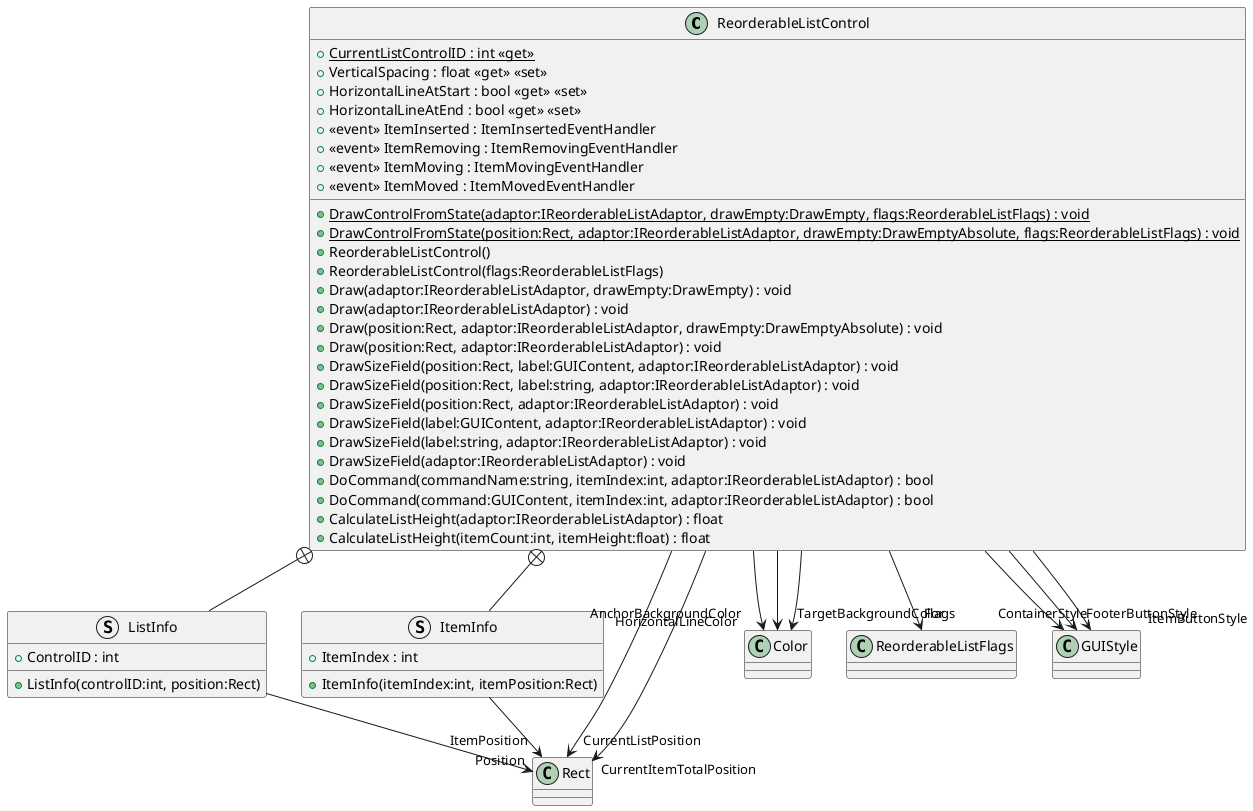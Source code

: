 @startuml
class ReorderableListControl {
    + {static} CurrentListControlID : int <<get>>
    + {static} DrawControlFromState(adaptor:IReorderableListAdaptor, drawEmpty:DrawEmpty, flags:ReorderableListFlags) : void
    + {static} DrawControlFromState(position:Rect, adaptor:IReorderableListAdaptor, drawEmpty:DrawEmptyAbsolute, flags:ReorderableListFlags) : void
    + VerticalSpacing : float <<get>> <<set>>
    + HorizontalLineAtStart : bool <<get>> <<set>>
    + HorizontalLineAtEnd : bool <<get>> <<set>>
    +  <<event>> ItemInserted : ItemInsertedEventHandler 
    +  <<event>> ItemRemoving : ItemRemovingEventHandler 
    +  <<event>> ItemMoving : ItemMovingEventHandler 
    +  <<event>> ItemMoved : ItemMovedEventHandler 
    + ReorderableListControl()
    + ReorderableListControl(flags:ReorderableListFlags)
    + Draw(adaptor:IReorderableListAdaptor, drawEmpty:DrawEmpty) : void
    + Draw(adaptor:IReorderableListAdaptor) : void
    + Draw(position:Rect, adaptor:IReorderableListAdaptor, drawEmpty:DrawEmptyAbsolute) : void
    + Draw(position:Rect, adaptor:IReorderableListAdaptor) : void
    + DrawSizeField(position:Rect, label:GUIContent, adaptor:IReorderableListAdaptor) : void
    + DrawSizeField(position:Rect, label:string, adaptor:IReorderableListAdaptor) : void
    + DrawSizeField(position:Rect, adaptor:IReorderableListAdaptor) : void
    + DrawSizeField(label:GUIContent, adaptor:IReorderableListAdaptor) : void
    + DrawSizeField(label:string, adaptor:IReorderableListAdaptor) : void
    + DrawSizeField(adaptor:IReorderableListAdaptor) : void
    + DoCommand(commandName:string, itemIndex:int, adaptor:IReorderableListAdaptor) : bool
    + DoCommand(command:GUIContent, itemIndex:int, adaptor:IReorderableListAdaptor) : bool
    + CalculateListHeight(adaptor:IReorderableListAdaptor) : float
    + CalculateListHeight(itemCount:int, itemHeight:float) : float
}
struct ListInfo {
    + ControlID : int
    + ListInfo(controlID:int, position:Rect)
}
struct ItemInfo {
    + ItemIndex : int
    + ItemInfo(itemIndex:int, itemPosition:Rect)
}
ReorderableListControl --> "CurrentListPosition" Rect
ReorderableListControl --> "CurrentItemTotalPosition" Rect
ReorderableListControl --> "AnchorBackgroundColor" Color
ReorderableListControl --> "TargetBackgroundColor" Color
ReorderableListControl --> "Flags" ReorderableListFlags
ReorderableListControl --> "ContainerStyle" GUIStyle
ReorderableListControl --> "FooterButtonStyle" GUIStyle
ReorderableListControl --> "ItemButtonStyle" GUIStyle
ReorderableListControl --> "HorizontalLineColor" Color
ReorderableListControl +-- ListInfo
ListInfo --> "Position" Rect
ReorderableListControl +-- ItemInfo
ItemInfo --> "ItemPosition" Rect
@enduml
